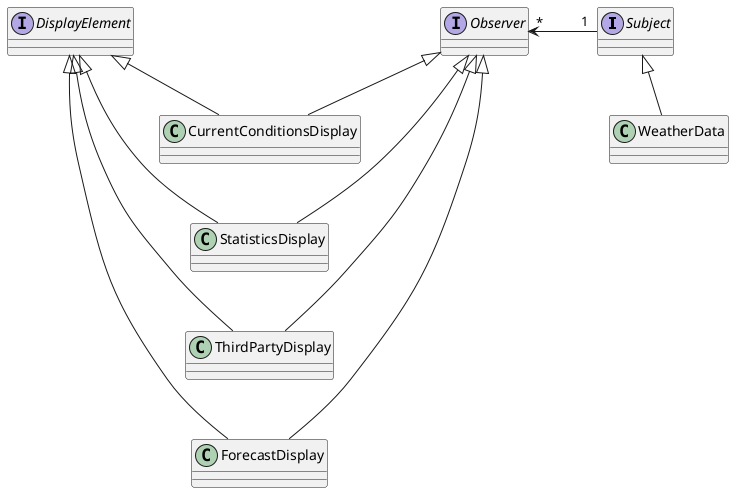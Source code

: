 @startuml

interface Subject
interface Observer
interface DisplayElement

class WeatherData

class CurrentConditionsDisplay
class StatisticsDisplay
class ThirdPartyDisplay
class ForecastDisplay

Subject <|-- WeatherData

DisplayElement <|-- CurrentConditionsDisplay
Observer <|-- CurrentConditionsDisplay

DisplayElement <|--- StatisticsDisplay
Observer <|--- StatisticsDisplay


DisplayElement <|---- ThirdPartyDisplay
Observer <|---- ThirdPartyDisplay

DisplayElement <|----- ForecastDisplay
Observer <|----- ForecastDisplay

Observer "*" <- "1" Subject




@enduml